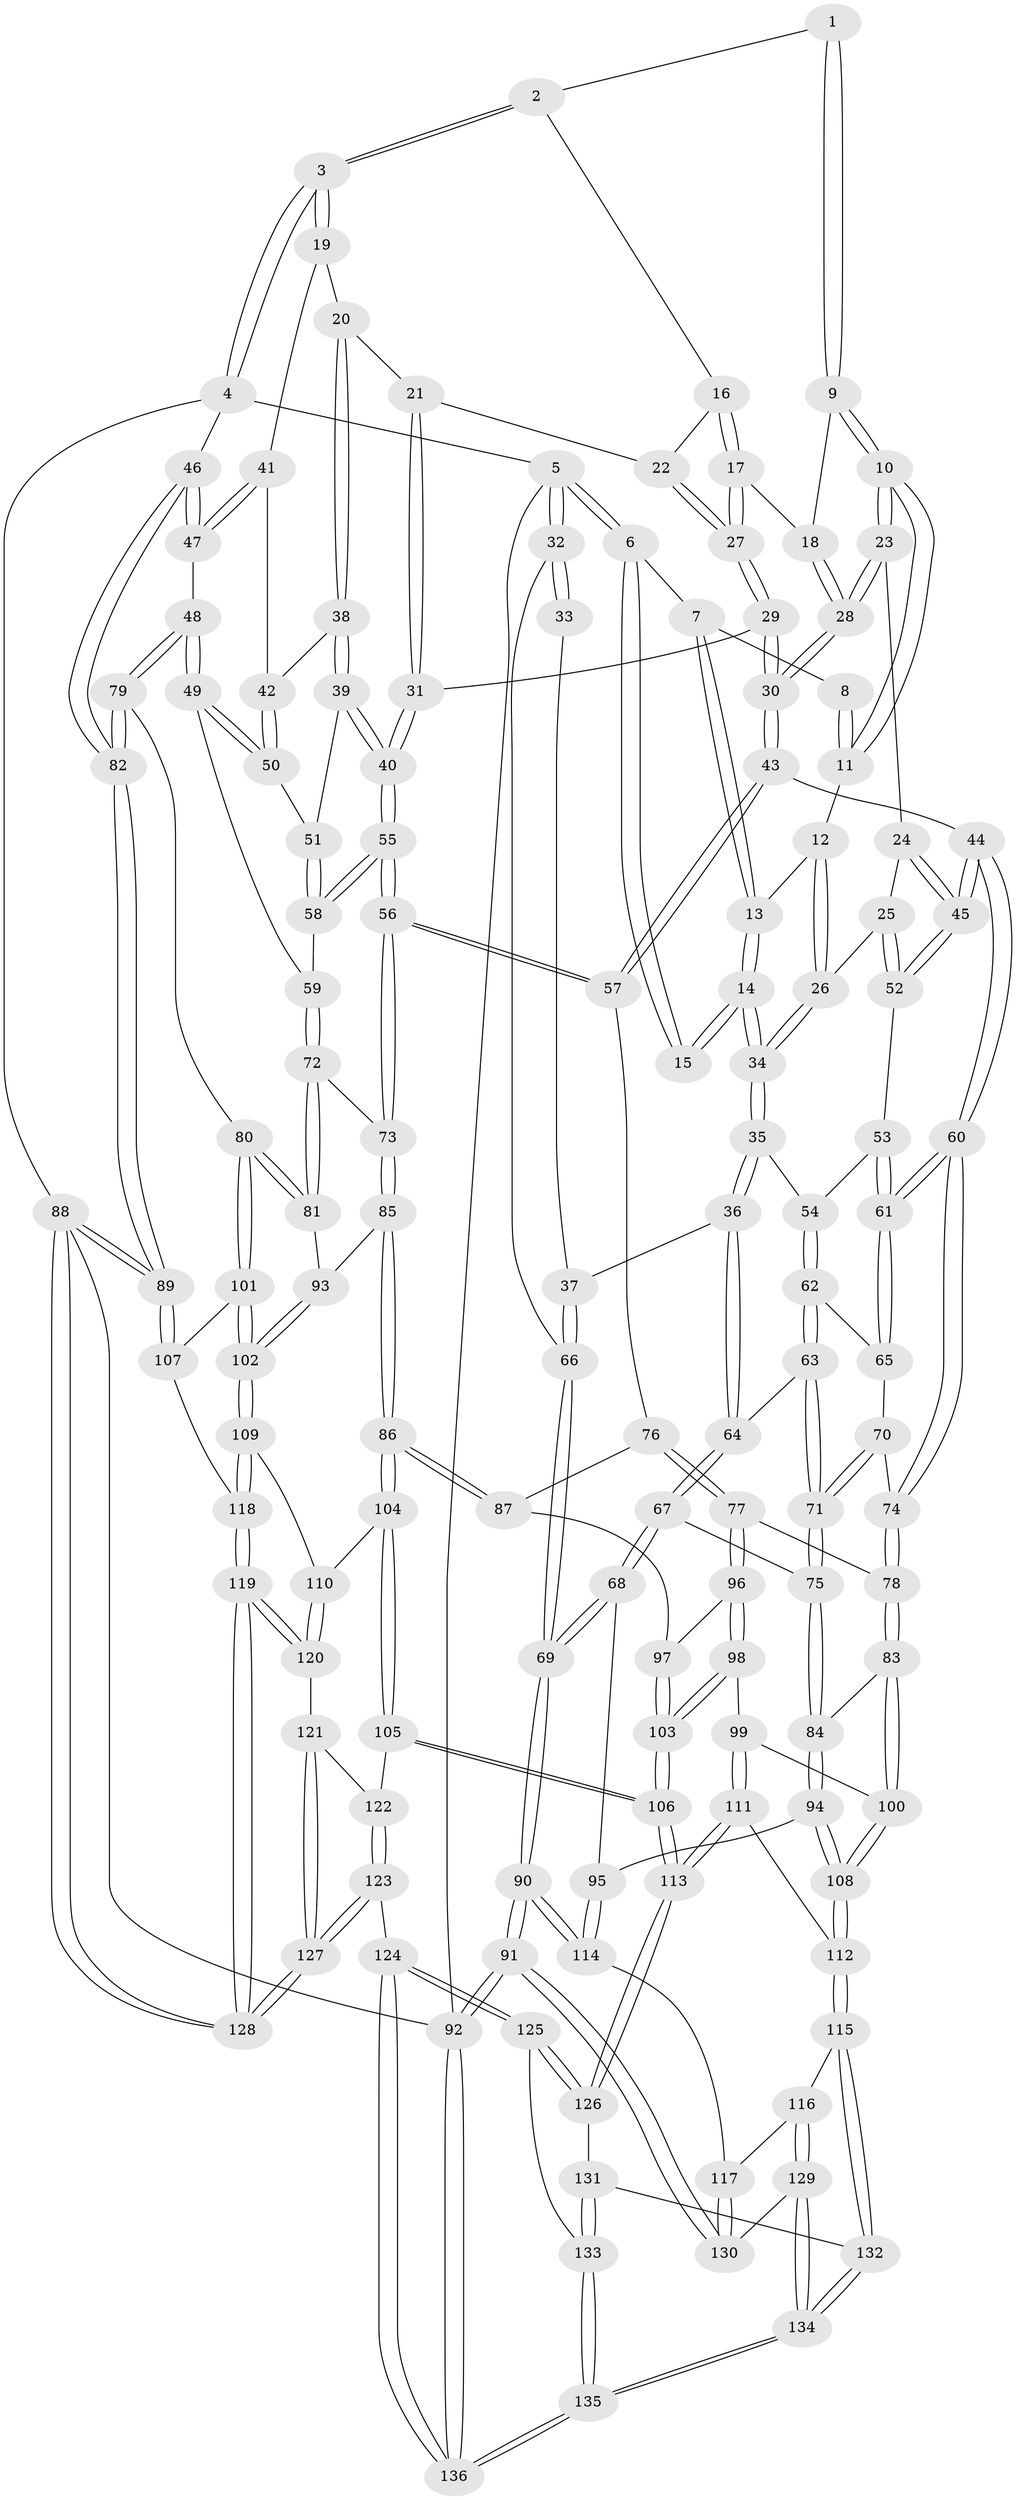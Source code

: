 // coarse degree distribution, {3: 0.125, 4: 0.4375, 8: 0.0125, 6: 0.075, 5: 0.35}
// Generated by graph-tools (version 1.1) at 2025/24/03/03/25 07:24:32]
// undirected, 136 vertices, 337 edges
graph export_dot {
graph [start="1"]
  node [color=gray90,style=filled];
  1 [pos="+0.44881537381315006+0"];
  2 [pos="+0.7853308276440135+0"];
  3 [pos="+1+0"];
  4 [pos="+1+0"];
  5 [pos="+0+0"];
  6 [pos="+0.03040520167915512+0"];
  7 [pos="+0.0630805162857487+0"];
  8 [pos="+0.17714947855241514+0"];
  9 [pos="+0.43918597576765256+0.0762704451611262"];
  10 [pos="+0.37794071712209465+0.13766658197793497"];
  11 [pos="+0.24917970691429464+0.08829535827996117"];
  12 [pos="+0.2447345468043052+0.09410182265339456"];
  13 [pos="+0.15525411810094294+0.18856309138734634"];
  14 [pos="+0.14588973425742674+0.21022135718173027"];
  15 [pos="+0.06800456248348694+0.15886423950136194"];
  16 [pos="+0.7107498264134526+0"];
  17 [pos="+0.5661270445860787+0.14049747386198508"];
  18 [pos="+0.516180947953867+0.13220907247835004"];
  19 [pos="+0.8878725165614102+0.14853101490463375"];
  20 [pos="+0.7648084298035063+0.18289729615220018"];
  21 [pos="+0.7298080781924601+0.15480858522731455"];
  22 [pos="+0.7169956496151912+0.11490574670640982"];
  23 [pos="+0.3730506023624269+0.16123992685008787"];
  24 [pos="+0.36512478125861353+0.17164852926193294"];
  25 [pos="+0.2964021632263845+0.22912668811658896"];
  26 [pos="+0.2890913538712321+0.22788571717888492"];
  27 [pos="+0.6032713394533032+0.1947142607579782"];
  28 [pos="+0.48504644832675925+0.2870587769775785"];
  29 [pos="+0.6089553965445252+0.21273789310377225"];
  30 [pos="+0.4920604735749481+0.31040962419243806"];
  31 [pos="+0.6556191409366177+0.24411659507668407"];
  32 [pos="+0+0.04280331889657021"];
  33 [pos="+0.0540025537645755+0.1584602128752022"];
  34 [pos="+0.14782187144582354+0.21960640444084412"];
  35 [pos="+0.14006141136360112+0.24392113568578333"];
  36 [pos="+0.0786403640024348+0.30821287074954357"];
  37 [pos="+0+0.2976127504709503"];
  38 [pos="+0.7692974260121638+0.2312030701690642"];
  39 [pos="+0.7640969319256162+0.26375529648638263"];
  40 [pos="+0.6802053514875288+0.2945411157271098"];
  41 [pos="+0.8786625510475259+0.20142978811064866"];
  42 [pos="+0.8737083487089908+0.2120288836736338"];
  43 [pos="+0.4841435261888159+0.3697638651428239"];
  44 [pos="+0.4448490340120321+0.3755204781752879"];
  45 [pos="+0.39090184200001776+0.31920702321501904"];
  46 [pos="+1+0.32050360920237353"];
  47 [pos="+1+0.35513064276660233"];
  48 [pos="+0.9194197822170727+0.39357511944573986"];
  49 [pos="+0.9048617308941431+0.38542066945207265"];
  50 [pos="+0.8618334694291985+0.2606358265451838"];
  51 [pos="+0.7656188044745809+0.2647049976863697"];
  52 [pos="+0.3067324527659573+0.2747742728504638"];
  53 [pos="+0.2833848605307184+0.3193712589270002"];
  54 [pos="+0.2359642149610685+0.34646648694065746"];
  55 [pos="+0.6524256621200412+0.4031571259690033"];
  56 [pos="+0.6149782753062132+0.44727371229917967"];
  57 [pos="+0.5897235468860763+0.4453326815129093"];
  58 [pos="+0.828127522940263+0.3723231726855994"];
  59 [pos="+0.8599485843222037+0.3804035336842993"];
  60 [pos="+0.39166075047353655+0.40838967930804776"];
  61 [pos="+0.3799638936426079+0.4037828844712896"];
  62 [pos="+0.23555754633959225+0.3670974817064985"];
  63 [pos="+0.14719294718722484+0.41768268896529337"];
  64 [pos="+0.09881899476137689+0.4062975835369731"];
  65 [pos="+0.2509710415946415+0.3884239523689874"];
  66 [pos="+0+0.3044316109801016"];
  67 [pos="+0.056435073435245314+0.47165631415357734"];
  68 [pos="+0+0.5545200131779849"];
  69 [pos="+0+0.5538583941027202"];
  70 [pos="+0.2494752384059462+0.442910120489016"];
  71 [pos="+0.22055130459209435+0.49749443340015675"];
  72 [pos="+0.7205238805947305+0.520932152212366"];
  73 [pos="+0.6270491993577515+0.4625322457245594"];
  74 [pos="+0.3720582091879506+0.4455561707020385"];
  75 [pos="+0.22929286826787676+0.5600960862771079"];
  76 [pos="+0.568733735758732+0.4720150668784773"];
  77 [pos="+0.37556365179712015+0.5943859798021839"];
  78 [pos="+0.3362028887088609+0.5785965717854298"];
  79 [pos="+0.8731640626634911+0.5741694343415584"];
  80 [pos="+0.8545841095219416+0.5871286678066845"];
  81 [pos="+0.7540906820637656+0.5487716818736602"];
  82 [pos="+1+0.64598287714737"];
  83 [pos="+0.2791627321876763+0.5950028010240788"];
  84 [pos="+0.24497189384397056+0.5951515590086168"];
  85 [pos="+0.6198166163021125+0.6855178833196033"];
  86 [pos="+0.600886546000089+0.7154783519662988"];
  87 [pos="+0.5129543807752416+0.6339702595744628"];
  88 [pos="+1+1"];
  89 [pos="+1+0.7570241820388517"];
  90 [pos="+0+0.8881908848459009"];
  91 [pos="+0+1"];
  92 [pos="+0+1"];
  93 [pos="+0.6825773966668265+0.658734834450988"];
  94 [pos="+0.1592165365725487+0.6727363301612096"];
  95 [pos="+0.1373197668865395+0.6728436798687552"];
  96 [pos="+0.39177168959390546+0.6110530292970882"];
  97 [pos="+0.4402516807186042+0.6382986022619442"];
  98 [pos="+0.38035264938382246+0.7522294608389605"];
  99 [pos="+0.3458202590046151+0.7529964779324858"];
  100 [pos="+0.3238893859645694+0.7186684704037555"];
  101 [pos="+0.8406290843584611+0.6768734740054677"];
  102 [pos="+0.8198536038421456+0.7066802856173922"];
  103 [pos="+0.47022656948520763+0.8022177263601974"];
  104 [pos="+0.5999554097329188+0.7595733145351533"];
  105 [pos="+0.5734290947554371+0.7946740581049399"];
  106 [pos="+0.49213445595784777+0.8285482414256217"];
  107 [pos="+0.9708320517229848+0.7475731874467649"];
  108 [pos="+0.2079970897511213+0.7758139799562274"];
  109 [pos="+0.8167767827786421+0.7148766222260143"];
  110 [pos="+0.6978428513529182+0.7710708733975161"];
  111 [pos="+0.28652625178086627+0.8139016703462344"];
  112 [pos="+0.23305595261873222+0.8429531211091303"];
  113 [pos="+0.4841463463890442+0.84354163654314"];
  114 [pos="+0+0.8405419633948128"];
  115 [pos="+0.22796199011403634+0.8739069355829494"];
  116 [pos="+0.025216866753294855+0.8529467164638155"];
  117 [pos="+0.018813232307131795+0.8510887257359626"];
  118 [pos="+0.8560571237604099+0.8701407167841796"];
  119 [pos="+0.8555497356939948+0.8898206929138173"];
  120 [pos="+0.7464961339501216+0.8584940735178538"];
  121 [pos="+0.6787785804491623+0.899964376980628"];
  122 [pos="+0.6174417746139327+0.8538356431561182"];
  123 [pos="+0.5809593475975756+1"];
  124 [pos="+0.5698978532062088+1"];
  125 [pos="+0.4775087105337469+0.8748247640731011"];
  126 [pos="+0.4767891908462769+0.8654012325263544"];
  127 [pos="+0.7426129536145457+1"];
  128 [pos="+1+1"];
  129 [pos="+0.1785532456675541+1"];
  130 [pos="+0.06302600028563067+0.9572399559154959"];
  131 [pos="+0.3790838224905827+0.8896821046203394"];
  132 [pos="+0.23387260904152962+0.8941850609094663"];
  133 [pos="+0.3464726649604197+1"];
  134 [pos="+0.22173864021716763+1"];
  135 [pos="+0.2367340750239467+1"];
  136 [pos="+0.23736950577371632+1"];
  1 -- 2;
  1 -- 9;
  1 -- 9;
  2 -- 3;
  2 -- 3;
  2 -- 16;
  3 -- 4;
  3 -- 4;
  3 -- 19;
  3 -- 19;
  4 -- 5;
  4 -- 46;
  4 -- 88;
  5 -- 6;
  5 -- 6;
  5 -- 32;
  5 -- 32;
  5 -- 92;
  6 -- 7;
  6 -- 15;
  6 -- 15;
  7 -- 8;
  7 -- 13;
  7 -- 13;
  8 -- 11;
  8 -- 11;
  9 -- 10;
  9 -- 10;
  9 -- 18;
  10 -- 11;
  10 -- 11;
  10 -- 23;
  10 -- 23;
  11 -- 12;
  12 -- 13;
  12 -- 26;
  12 -- 26;
  13 -- 14;
  13 -- 14;
  14 -- 15;
  14 -- 15;
  14 -- 34;
  14 -- 34;
  16 -- 17;
  16 -- 17;
  16 -- 22;
  17 -- 18;
  17 -- 27;
  17 -- 27;
  18 -- 28;
  18 -- 28;
  19 -- 20;
  19 -- 41;
  20 -- 21;
  20 -- 38;
  20 -- 38;
  21 -- 22;
  21 -- 31;
  21 -- 31;
  22 -- 27;
  22 -- 27;
  23 -- 24;
  23 -- 28;
  23 -- 28;
  24 -- 25;
  24 -- 45;
  24 -- 45;
  25 -- 26;
  25 -- 52;
  25 -- 52;
  26 -- 34;
  26 -- 34;
  27 -- 29;
  27 -- 29;
  28 -- 30;
  28 -- 30;
  29 -- 30;
  29 -- 30;
  29 -- 31;
  30 -- 43;
  30 -- 43;
  31 -- 40;
  31 -- 40;
  32 -- 33;
  32 -- 33;
  32 -- 66;
  33 -- 37;
  34 -- 35;
  34 -- 35;
  35 -- 36;
  35 -- 36;
  35 -- 54;
  36 -- 37;
  36 -- 64;
  36 -- 64;
  37 -- 66;
  37 -- 66;
  38 -- 39;
  38 -- 39;
  38 -- 42;
  39 -- 40;
  39 -- 40;
  39 -- 51;
  40 -- 55;
  40 -- 55;
  41 -- 42;
  41 -- 47;
  41 -- 47;
  42 -- 50;
  42 -- 50;
  43 -- 44;
  43 -- 57;
  43 -- 57;
  44 -- 45;
  44 -- 45;
  44 -- 60;
  44 -- 60;
  45 -- 52;
  45 -- 52;
  46 -- 47;
  46 -- 47;
  46 -- 82;
  46 -- 82;
  47 -- 48;
  48 -- 49;
  48 -- 49;
  48 -- 79;
  48 -- 79;
  49 -- 50;
  49 -- 50;
  49 -- 59;
  50 -- 51;
  51 -- 58;
  51 -- 58;
  52 -- 53;
  53 -- 54;
  53 -- 61;
  53 -- 61;
  54 -- 62;
  54 -- 62;
  55 -- 56;
  55 -- 56;
  55 -- 58;
  55 -- 58;
  56 -- 57;
  56 -- 57;
  56 -- 73;
  56 -- 73;
  57 -- 76;
  58 -- 59;
  59 -- 72;
  59 -- 72;
  60 -- 61;
  60 -- 61;
  60 -- 74;
  60 -- 74;
  61 -- 65;
  61 -- 65;
  62 -- 63;
  62 -- 63;
  62 -- 65;
  63 -- 64;
  63 -- 71;
  63 -- 71;
  64 -- 67;
  64 -- 67;
  65 -- 70;
  66 -- 69;
  66 -- 69;
  67 -- 68;
  67 -- 68;
  67 -- 75;
  68 -- 69;
  68 -- 69;
  68 -- 95;
  69 -- 90;
  69 -- 90;
  70 -- 71;
  70 -- 71;
  70 -- 74;
  71 -- 75;
  71 -- 75;
  72 -- 73;
  72 -- 81;
  72 -- 81;
  73 -- 85;
  73 -- 85;
  74 -- 78;
  74 -- 78;
  75 -- 84;
  75 -- 84;
  76 -- 77;
  76 -- 77;
  76 -- 87;
  77 -- 78;
  77 -- 96;
  77 -- 96;
  78 -- 83;
  78 -- 83;
  79 -- 80;
  79 -- 82;
  79 -- 82;
  80 -- 81;
  80 -- 81;
  80 -- 101;
  80 -- 101;
  81 -- 93;
  82 -- 89;
  82 -- 89;
  83 -- 84;
  83 -- 100;
  83 -- 100;
  84 -- 94;
  84 -- 94;
  85 -- 86;
  85 -- 86;
  85 -- 93;
  86 -- 87;
  86 -- 87;
  86 -- 104;
  86 -- 104;
  87 -- 97;
  88 -- 89;
  88 -- 89;
  88 -- 128;
  88 -- 128;
  88 -- 92;
  89 -- 107;
  89 -- 107;
  90 -- 91;
  90 -- 91;
  90 -- 114;
  90 -- 114;
  91 -- 92;
  91 -- 92;
  91 -- 130;
  91 -- 130;
  92 -- 136;
  92 -- 136;
  93 -- 102;
  93 -- 102;
  94 -- 95;
  94 -- 108;
  94 -- 108;
  95 -- 114;
  95 -- 114;
  96 -- 97;
  96 -- 98;
  96 -- 98;
  97 -- 103;
  97 -- 103;
  98 -- 99;
  98 -- 103;
  98 -- 103;
  99 -- 100;
  99 -- 111;
  99 -- 111;
  100 -- 108;
  100 -- 108;
  101 -- 102;
  101 -- 102;
  101 -- 107;
  102 -- 109;
  102 -- 109;
  103 -- 106;
  103 -- 106;
  104 -- 105;
  104 -- 105;
  104 -- 110;
  105 -- 106;
  105 -- 106;
  105 -- 122;
  106 -- 113;
  106 -- 113;
  107 -- 118;
  108 -- 112;
  108 -- 112;
  109 -- 110;
  109 -- 118;
  109 -- 118;
  110 -- 120;
  110 -- 120;
  111 -- 112;
  111 -- 113;
  111 -- 113;
  112 -- 115;
  112 -- 115;
  113 -- 126;
  113 -- 126;
  114 -- 117;
  115 -- 116;
  115 -- 132;
  115 -- 132;
  116 -- 117;
  116 -- 129;
  116 -- 129;
  117 -- 130;
  117 -- 130;
  118 -- 119;
  118 -- 119;
  119 -- 120;
  119 -- 120;
  119 -- 128;
  119 -- 128;
  120 -- 121;
  121 -- 122;
  121 -- 127;
  121 -- 127;
  122 -- 123;
  122 -- 123;
  123 -- 124;
  123 -- 127;
  123 -- 127;
  124 -- 125;
  124 -- 125;
  124 -- 136;
  124 -- 136;
  125 -- 126;
  125 -- 126;
  125 -- 133;
  126 -- 131;
  127 -- 128;
  127 -- 128;
  129 -- 130;
  129 -- 134;
  129 -- 134;
  131 -- 132;
  131 -- 133;
  131 -- 133;
  132 -- 134;
  132 -- 134;
  133 -- 135;
  133 -- 135;
  134 -- 135;
  134 -- 135;
  135 -- 136;
  135 -- 136;
}
